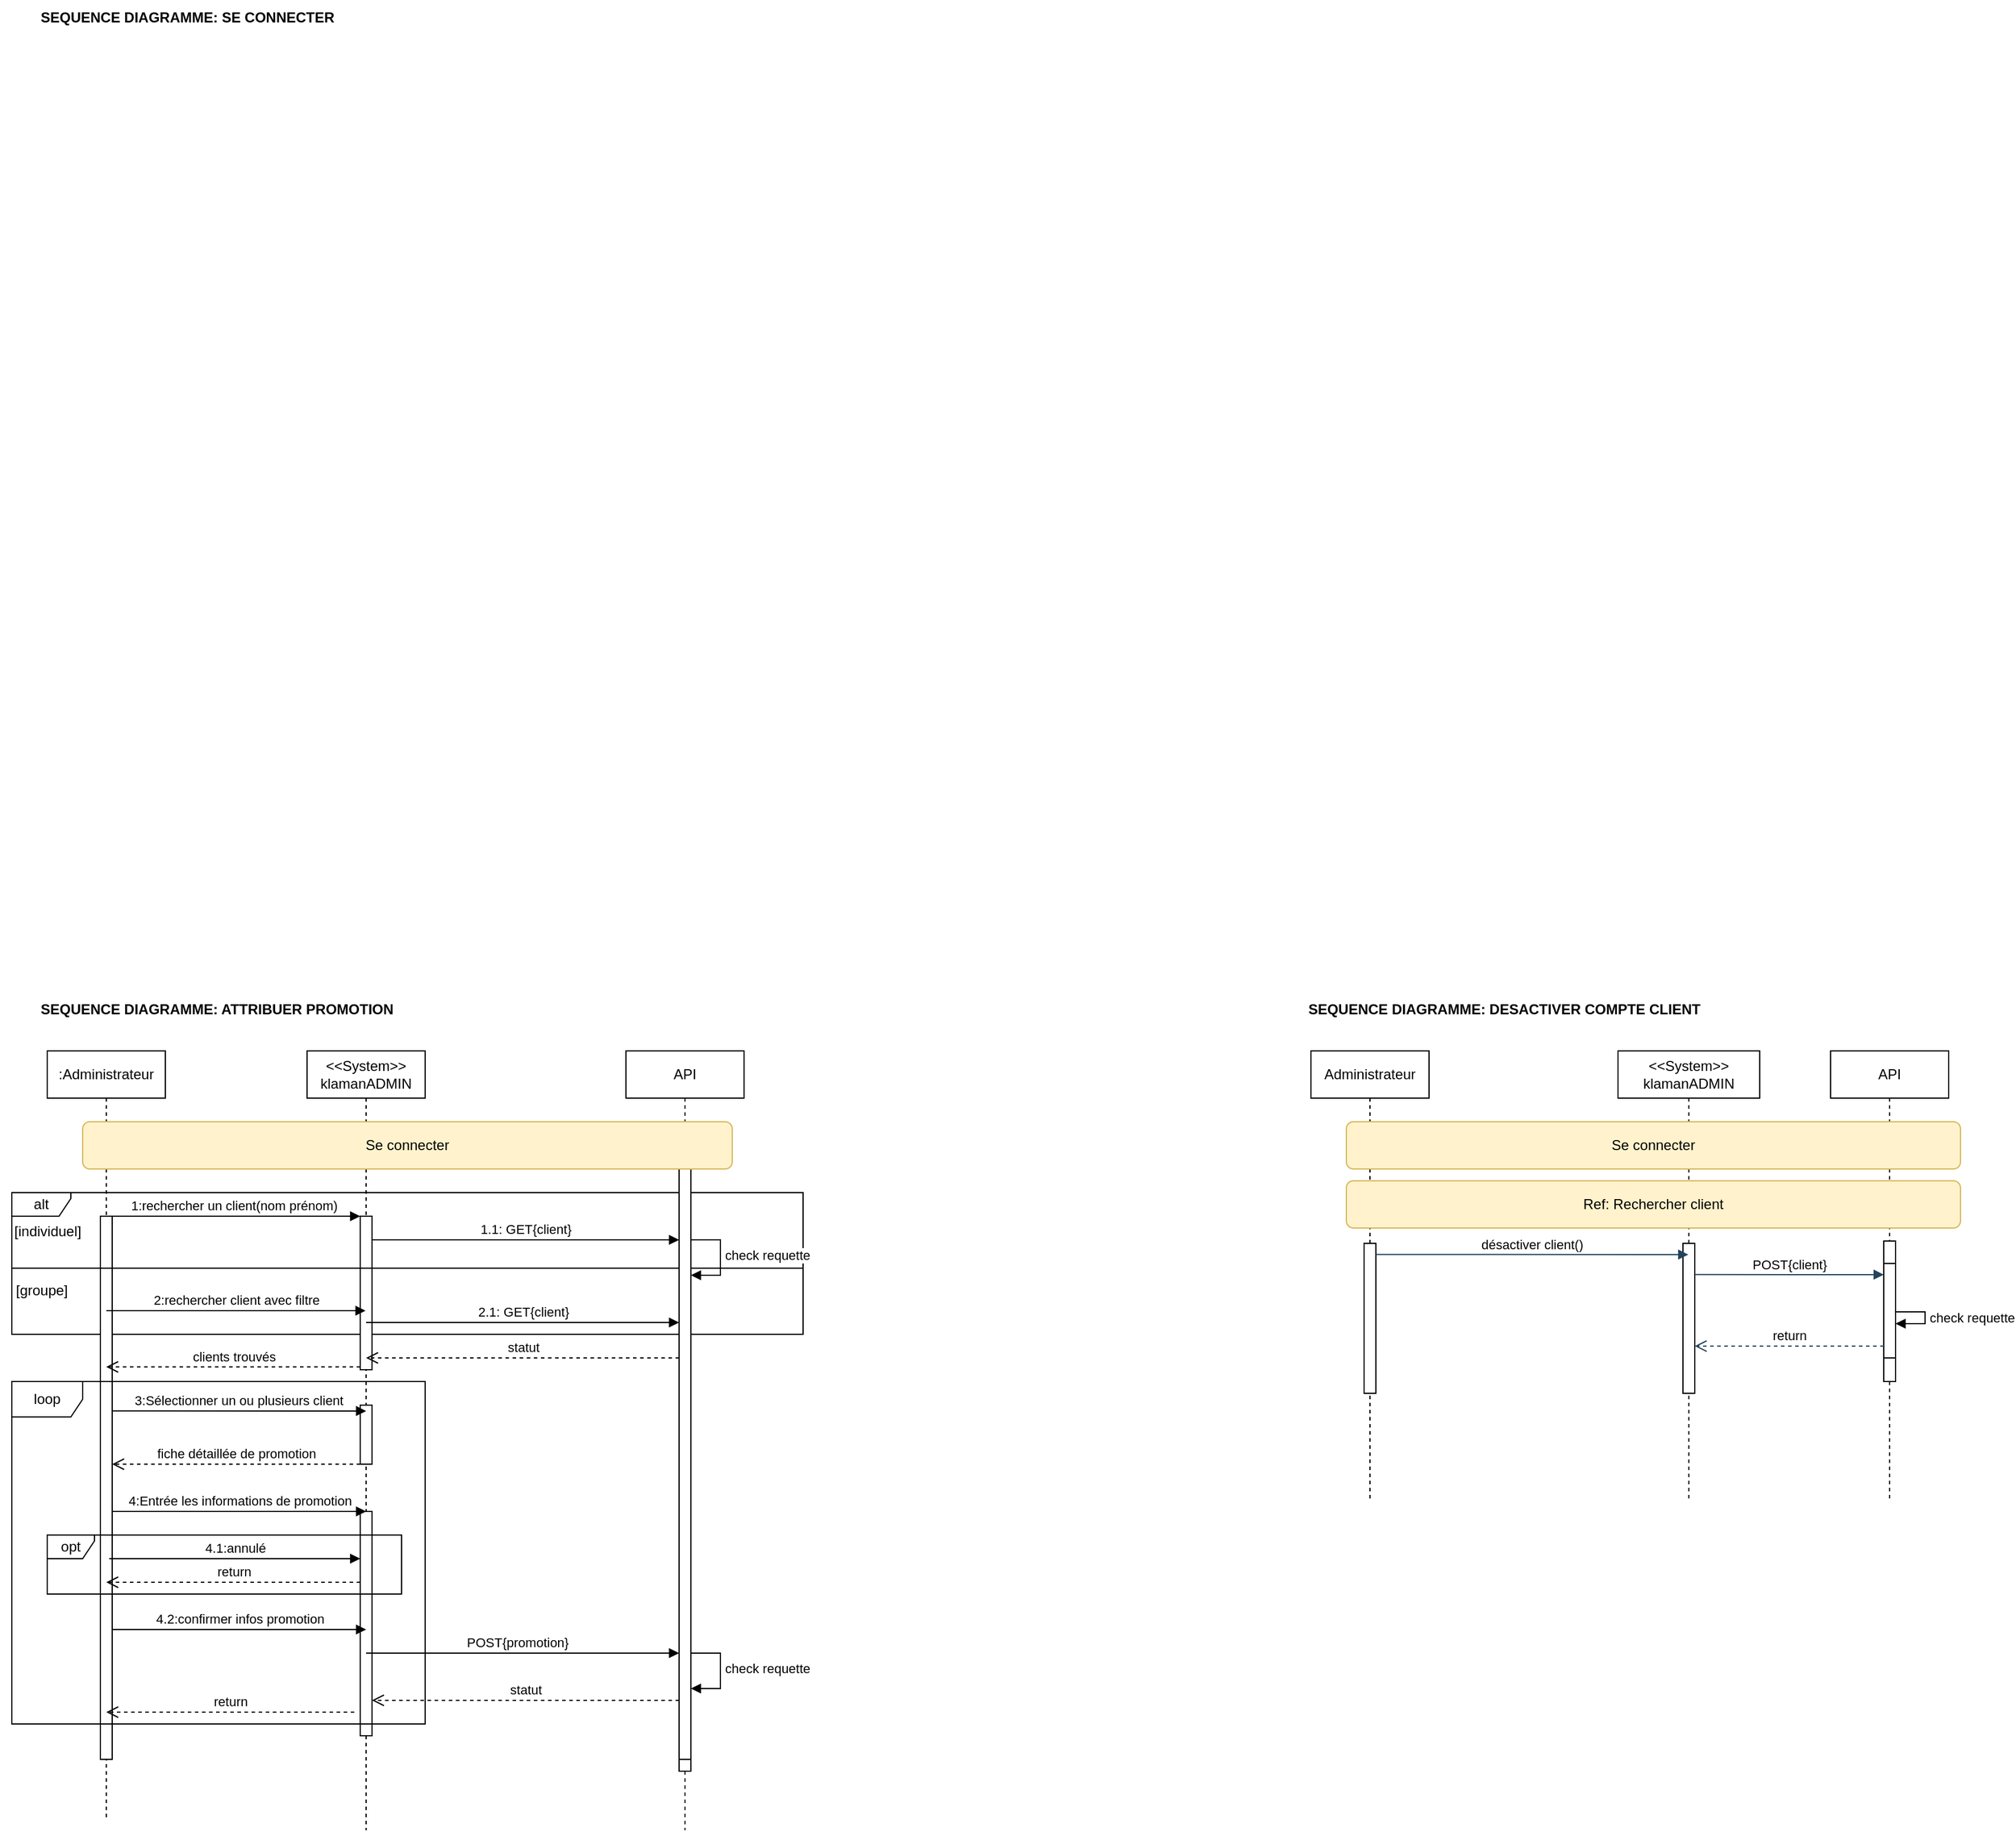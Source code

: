 <mxfile version="21.6.6" type="github">
  <diagram name="Page-1" id="13e1069c-82ec-6db2-03f1-153e76fe0fe0">
    <mxGraphModel dx="1434" dy="1672" grid="1" gridSize="10" guides="1" tooltips="1" connect="1" arrows="1" fold="1" page="1" pageScale="1" pageWidth="1100" pageHeight="850" background="none" math="0" shadow="0">
      <root>
        <mxCell id="0" />
        <mxCell id="1" parent="0" />
        <mxCell id="OJA_zdq1xbBgobEPMCIh-49" value="alt" style="shape=umlFrame;whiteSpace=wrap;html=1;pointerEvents=0;width=50;height=20;" vertex="1" parent="1">
          <mxGeometry x="30" y="180" width="670" height="120" as="geometry" />
        </mxCell>
        <mxCell id="OJA_zdq1xbBgobEPMCIh-2" value=":Administrateur" style="shape=umlLifeline;perimeter=lifelinePerimeter;whiteSpace=wrap;html=1;container=1;dropTarget=0;collapsible=0;recursiveResize=0;outlineConnect=0;portConstraint=eastwest;newEdgeStyle={&quot;edgeStyle&quot;:&quot;elbowEdgeStyle&quot;,&quot;elbow&quot;:&quot;vertical&quot;,&quot;curved&quot;:0,&quot;rounded&quot;:0};" vertex="1" parent="1">
          <mxGeometry x="60" y="60" width="100" height="650" as="geometry" />
        </mxCell>
        <mxCell id="OJA_zdq1xbBgobEPMCIh-16" value="" style="html=1;points=[];perimeter=orthogonalPerimeter;outlineConnect=0;targetShapes=umlLifeline;portConstraint=eastwest;newEdgeStyle={&quot;edgeStyle&quot;:&quot;elbowEdgeStyle&quot;,&quot;elbow&quot;:&quot;vertical&quot;,&quot;curved&quot;:0,&quot;rounded&quot;:0};" vertex="1" parent="OJA_zdq1xbBgobEPMCIh-2">
          <mxGeometry x="45" y="140" width="10" height="460" as="geometry" />
        </mxCell>
        <mxCell id="OJA_zdq1xbBgobEPMCIh-3" value="&amp;lt;&amp;lt;System&amp;gt;&amp;gt;&lt;br&gt;klamanADMIN" style="shape=umlLifeline;perimeter=lifelinePerimeter;whiteSpace=wrap;html=1;container=1;dropTarget=0;collapsible=0;recursiveResize=0;outlineConnect=0;portConstraint=eastwest;newEdgeStyle={&quot;edgeStyle&quot;:&quot;elbowEdgeStyle&quot;,&quot;elbow&quot;:&quot;vertical&quot;,&quot;curved&quot;:0,&quot;rounded&quot;:0};" vertex="1" parent="1">
          <mxGeometry x="280" y="60" width="100" height="660" as="geometry" />
        </mxCell>
        <mxCell id="OJA_zdq1xbBgobEPMCIh-19" value="" style="html=1;points=[];perimeter=orthogonalPerimeter;outlineConnect=0;targetShapes=umlLifeline;portConstraint=eastwest;newEdgeStyle={&quot;edgeStyle&quot;:&quot;elbowEdgeStyle&quot;,&quot;elbow&quot;:&quot;vertical&quot;,&quot;curved&quot;:0,&quot;rounded&quot;:0};" vertex="1" parent="OJA_zdq1xbBgobEPMCIh-3">
          <mxGeometry x="45" y="140" width="10" height="130" as="geometry" />
        </mxCell>
        <mxCell id="OJA_zdq1xbBgobEPMCIh-24" value="" style="html=1;points=[];perimeter=orthogonalPerimeter;outlineConnect=0;targetShapes=umlLifeline;portConstraint=eastwest;newEdgeStyle={&quot;edgeStyle&quot;:&quot;elbowEdgeStyle&quot;,&quot;elbow&quot;:&quot;vertical&quot;,&quot;curved&quot;:0,&quot;rounded&quot;:0};" vertex="1" parent="OJA_zdq1xbBgobEPMCIh-3">
          <mxGeometry x="45" y="300" width="10" height="50" as="geometry" />
        </mxCell>
        <mxCell id="OJA_zdq1xbBgobEPMCIh-44" value="" style="html=1;points=[];perimeter=orthogonalPerimeter;outlineConnect=0;targetShapes=umlLifeline;portConstraint=eastwest;newEdgeStyle={&quot;edgeStyle&quot;:&quot;elbowEdgeStyle&quot;,&quot;elbow&quot;:&quot;vertical&quot;,&quot;curved&quot;:0,&quot;rounded&quot;:0};" vertex="1" parent="OJA_zdq1xbBgobEPMCIh-3">
          <mxGeometry x="45" y="390" width="10" height="190" as="geometry" />
        </mxCell>
        <mxCell id="OJA_zdq1xbBgobEPMCIh-21" value="clients trouvés" style="html=1;verticalAlign=bottom;endArrow=open;dashed=1;endSize=8;edgeStyle=elbowEdgeStyle;elbow=vertical;curved=0;rounded=0;" edge="1" parent="1">
          <mxGeometry relative="1" as="geometry">
            <mxPoint x="109.974" y="327.62" as="targetPoint" />
            <mxPoint x="325" y="327.62" as="sourcePoint" />
            <Array as="points">
              <mxPoint x="240.03" y="327.62" />
            </Array>
          </mxGeometry>
        </mxCell>
        <mxCell id="OJA_zdq1xbBgobEPMCIh-20" value="1:rechercher un client(nom prénom)" style="html=1;verticalAlign=bottom;endArrow=block;edgeStyle=elbowEdgeStyle;elbow=vertical;curved=0;rounded=0;" edge="1" target="OJA_zdq1xbBgobEPMCIh-19" parent="1" source="OJA_zdq1xbBgobEPMCIh-2">
          <mxGeometry relative="1" as="geometry">
            <mxPoint x="110" y="220.0" as="sourcePoint" />
            <mxPoint x="325" y="220.0" as="targetPoint" />
            <Array as="points">
              <mxPoint x="200" y="200" />
            </Array>
            <mxPoint as="offset" />
          </mxGeometry>
        </mxCell>
        <mxCell id="OJA_zdq1xbBgobEPMCIh-25" value="3:Sélectionner un ou plusieurs client" style="html=1;verticalAlign=bottom;endArrow=block;edgeStyle=elbowEdgeStyle;elbow=vertical;curved=0;rounded=0;" edge="1" parent="1">
          <mxGeometry relative="1" as="geometry">
            <mxPoint x="115" y="364.923" as="sourcePoint" />
            <mxPoint x="330" y="364.998" as="targetPoint" />
          </mxGeometry>
        </mxCell>
        <mxCell id="OJA_zdq1xbBgobEPMCIh-26" value="fiche détaillée de promotion" style="html=1;verticalAlign=bottom;endArrow=open;dashed=1;endSize=8;edgeStyle=elbowEdgeStyle;elbow=vertical;curved=0;rounded=0;" edge="1" parent="1" target="OJA_zdq1xbBgobEPMCIh-16">
          <mxGeometry relative="1" as="geometry">
            <mxPoint x="120" y="410.0" as="targetPoint" />
            <mxPoint x="325" y="410.0" as="sourcePoint" />
            <Array as="points">
              <mxPoint x="275" y="410" />
            </Array>
          </mxGeometry>
        </mxCell>
        <mxCell id="OJA_zdq1xbBgobEPMCIh-29" value="4:Entrée les informations de promotion" style="html=1;verticalAlign=bottom;endArrow=block;edgeStyle=elbowEdgeStyle;elbow=vertical;curved=0;rounded=0;" edge="1" parent="1" source="OJA_zdq1xbBgobEPMCIh-16">
          <mxGeometry relative="1" as="geometry">
            <mxPoint x="120" y="450.0" as="sourcePoint" />
            <mxPoint x="330" y="450.308" as="targetPoint" />
            <Array as="points">
              <mxPoint x="125" y="450" />
            </Array>
          </mxGeometry>
        </mxCell>
        <mxCell id="OJA_zdq1xbBgobEPMCIh-50" value="" style="line;strokeWidth=1;fillColor=none;align=left;verticalAlign=middle;spacingTop=-1;spacingLeft=3;spacingRight=3;rotatable=0;labelPosition=right;points=[];portConstraint=eastwest;strokeColor=inherit;" vertex="1" parent="1">
          <mxGeometry x="30" y="240" width="670" height="8" as="geometry" />
        </mxCell>
        <mxCell id="OJA_zdq1xbBgobEPMCIh-52" value="2:rechercher client avec filtre" style="html=1;verticalAlign=bottom;endArrow=block;edgeStyle=elbowEdgeStyle;elbow=vertical;curved=0;rounded=0;" edge="1" parent="1" target="OJA_zdq1xbBgobEPMCIh-3">
          <mxGeometry x="0.002" width="80" relative="1" as="geometry">
            <mxPoint x="110" y="280" as="sourcePoint" />
            <mxPoint x="190" y="280" as="targetPoint" />
            <mxPoint as="offset" />
          </mxGeometry>
        </mxCell>
        <mxCell id="OJA_zdq1xbBgobEPMCIh-55" value="[individuel]" style="text;html=1;align=center;verticalAlign=middle;resizable=0;points=[];autosize=1;strokeColor=none;fillColor=none;" vertex="1" parent="1">
          <mxGeometry x="20" y="198" width="80" height="30" as="geometry" />
        </mxCell>
        <mxCell id="OJA_zdq1xbBgobEPMCIh-56" value="[groupe]" style="text;html=1;align=center;verticalAlign=middle;resizable=0;points=[];autosize=1;strokeColor=none;fillColor=none;" vertex="1" parent="1">
          <mxGeometry x="20" y="248" width="70" height="30" as="geometry" />
        </mxCell>
        <mxCell id="OJA_zdq1xbBgobEPMCIh-57" value="opt" style="shape=umlFrame;whiteSpace=wrap;html=1;pointerEvents=0;width=40;height=20;" vertex="1" parent="1">
          <mxGeometry x="60" y="470" width="300" height="50" as="geometry" />
        </mxCell>
        <mxCell id="OJA_zdq1xbBgobEPMCIh-58" value="4.1:annulé" style="html=1;verticalAlign=bottom;endArrow=block;edgeStyle=elbowEdgeStyle;elbow=vertical;curved=0;rounded=0;" edge="1" parent="1" target="OJA_zdq1xbBgobEPMCIh-44">
          <mxGeometry x="0.002" width="80" relative="1" as="geometry">
            <mxPoint x="112.5" y="490" as="sourcePoint" />
            <mxPoint x="317.5" y="490.308" as="targetPoint" />
            <mxPoint as="offset" />
          </mxGeometry>
        </mxCell>
        <mxCell id="OJA_zdq1xbBgobEPMCIh-59" value="loop" style="shape=umlFrame;whiteSpace=wrap;html=1;pointerEvents=0;" vertex="1" parent="1">
          <mxGeometry x="30" y="340" width="350" height="290" as="geometry" />
        </mxCell>
        <mxCell id="OJA_zdq1xbBgobEPMCIh-60" value="4.2:confirmer infos promotion" style="html=1;verticalAlign=bottom;endArrow=block;edgeStyle=elbowEdgeStyle;elbow=vertical;curved=0;rounded=0;" edge="1" parent="1">
          <mxGeometry width="80" relative="1" as="geometry">
            <mxPoint x="115" y="550" as="sourcePoint" />
            <mxPoint x="330" y="550" as="targetPoint" />
          </mxGeometry>
        </mxCell>
        <mxCell id="OJA_zdq1xbBgobEPMCIh-63" value="return" style="html=1;verticalAlign=bottom;endArrow=open;dashed=1;endSize=8;edgeStyle=elbowEdgeStyle;elbow=vertical;curved=0;rounded=0;" edge="1" parent="1" source="OJA_zdq1xbBgobEPMCIh-44">
          <mxGeometry relative="1" as="geometry">
            <mxPoint x="320" y="510" as="sourcePoint" />
            <mxPoint x="110" y="510" as="targetPoint" />
          </mxGeometry>
        </mxCell>
        <mxCell id="OJA_zdq1xbBgobEPMCIh-64" value="return" style="html=1;verticalAlign=bottom;endArrow=open;dashed=1;endSize=8;edgeStyle=elbowEdgeStyle;elbow=vertical;curved=0;rounded=0;" edge="1" parent="1">
          <mxGeometry relative="1" as="geometry">
            <mxPoint x="320" y="620" as="sourcePoint" />
            <mxPoint x="110" y="620" as="targetPoint" />
          </mxGeometry>
        </mxCell>
        <mxCell id="OJA_zdq1xbBgobEPMCIh-65" value="&lt;b&gt;SEQUENCE DIAGRAMME: ATTRIBUER PROMOTION&amp;nbsp;&lt;/b&gt;" style="text;html=1;align=center;verticalAlign=middle;resizable=0;points=[];autosize=1;strokeColor=none;fillColor=none;" vertex="1" parent="1">
          <mxGeometry x="40" y="10" width="330" height="30" as="geometry" />
        </mxCell>
        <mxCell id="OJA_zdq1xbBgobEPMCIh-67" value="API" style="shape=umlLifeline;perimeter=lifelinePerimeter;whiteSpace=wrap;html=1;container=1;dropTarget=0;collapsible=0;recursiveResize=0;outlineConnect=0;portConstraint=eastwest;newEdgeStyle={&quot;edgeStyle&quot;:&quot;elbowEdgeStyle&quot;,&quot;elbow&quot;:&quot;vertical&quot;,&quot;curved&quot;:0,&quot;rounded&quot;:0};" vertex="1" parent="1">
          <mxGeometry x="550" y="60" width="100" height="660" as="geometry" />
        </mxCell>
        <mxCell id="OJA_zdq1xbBgobEPMCIh-69" value="" style="html=1;points=[];perimeter=orthogonalPerimeter;outlineConnect=0;targetShapes=umlLifeline;portConstraint=eastwest;newEdgeStyle={&quot;edgeStyle&quot;:&quot;elbowEdgeStyle&quot;,&quot;elbow&quot;:&quot;vertical&quot;,&quot;curved&quot;:0,&quot;rounded&quot;:0};" vertex="1" parent="OJA_zdq1xbBgobEPMCIh-67">
          <mxGeometry x="45" y="500" width="10" height="110" as="geometry" />
        </mxCell>
        <mxCell id="OJA_zdq1xbBgobEPMCIh-70" value="" style="html=1;points=[];perimeter=orthogonalPerimeter;outlineConnect=0;targetShapes=umlLifeline;portConstraint=eastwest;newEdgeStyle={&quot;edgeStyle&quot;:&quot;elbowEdgeStyle&quot;,&quot;elbow&quot;:&quot;vertical&quot;,&quot;curved&quot;:0,&quot;rounded&quot;:0};" vertex="1" parent="OJA_zdq1xbBgobEPMCIh-67">
          <mxGeometry x="45" y="530" width="10" height="40" as="geometry" />
        </mxCell>
        <mxCell id="OJA_zdq1xbBgobEPMCIh-71" value="check requette" style="html=1;align=left;spacingLeft=2;endArrow=block;rounded=0;edgeStyle=orthogonalEdgeStyle;curved=0;rounded=0;" edge="1" target="OJA_zdq1xbBgobEPMCIh-70" parent="OJA_zdq1xbBgobEPMCIh-67">
          <mxGeometry relative="1" as="geometry">
            <mxPoint x="50" y="510" as="sourcePoint" />
            <Array as="points">
              <mxPoint x="80" y="540" />
            </Array>
          </mxGeometry>
        </mxCell>
        <mxCell id="OJA_zdq1xbBgobEPMCIh-75" value="" style="html=1;points=[];perimeter=orthogonalPerimeter;outlineConnect=0;targetShapes=umlLifeline;portConstraint=eastwest;newEdgeStyle={&quot;edgeStyle&quot;:&quot;elbowEdgeStyle&quot;,&quot;elbow&quot;:&quot;vertical&quot;,&quot;curved&quot;:0,&quot;rounded&quot;:0};" vertex="1" parent="OJA_zdq1xbBgobEPMCIh-67">
          <mxGeometry x="45" y="80" width="10" height="100" as="geometry" />
        </mxCell>
        <mxCell id="OJA_zdq1xbBgobEPMCIh-77" value="" style="html=1;points=[];perimeter=orthogonalPerimeter;outlineConnect=0;targetShapes=umlLifeline;portConstraint=eastwest;newEdgeStyle={&quot;edgeStyle&quot;:&quot;elbowEdgeStyle&quot;,&quot;elbow&quot;:&quot;vertical&quot;,&quot;curved&quot;:0,&quot;rounded&quot;:0};" vertex="1" parent="OJA_zdq1xbBgobEPMCIh-67">
          <mxGeometry x="45" y="180" width="10" height="90" as="geometry" />
        </mxCell>
        <mxCell id="OJA_zdq1xbBgobEPMCIh-78" value="check requette" style="html=1;align=left;spacingLeft=2;endArrow=block;rounded=0;edgeStyle=orthogonalEdgeStyle;curved=0;rounded=0;" edge="1" target="OJA_zdq1xbBgobEPMCIh-77" parent="OJA_zdq1xbBgobEPMCIh-67">
          <mxGeometry relative="1" as="geometry">
            <mxPoint x="50" y="160" as="sourcePoint" />
            <Array as="points">
              <mxPoint x="80" y="190" />
            </Array>
          </mxGeometry>
        </mxCell>
        <mxCell id="OJA_zdq1xbBgobEPMCIh-82" value="" style="html=1;points=[];perimeter=orthogonalPerimeter;outlineConnect=0;targetShapes=umlLifeline;portConstraint=eastwest;newEdgeStyle={&quot;edgeStyle&quot;:&quot;elbowEdgeStyle&quot;,&quot;elbow&quot;:&quot;vertical&quot;,&quot;curved&quot;:0,&quot;rounded&quot;:0};" vertex="1" parent="OJA_zdq1xbBgobEPMCIh-67">
          <mxGeometry x="45" y="80.11" width="10" height="519.89" as="geometry" />
        </mxCell>
        <mxCell id="OJA_zdq1xbBgobEPMCIh-68" value="POST{promotion}" style="html=1;verticalAlign=bottom;endArrow=block;edgeStyle=elbowEdgeStyle;elbow=vertical;curved=0;rounded=0;" edge="1" parent="1" target="OJA_zdq1xbBgobEPMCIh-69">
          <mxGeometry width="80" relative="1" as="geometry">
            <mxPoint x="340" y="570" as="sourcePoint" />
            <mxPoint x="590" y="569.997" as="targetPoint" />
            <Array as="points">
              <mxPoint x="330" y="570" />
            </Array>
          </mxGeometry>
        </mxCell>
        <mxCell id="OJA_zdq1xbBgobEPMCIh-72" value="statut" style="html=1;verticalAlign=bottom;endArrow=open;dashed=1;endSize=8;edgeStyle=elbowEdgeStyle;elbow=vertical;curved=0;rounded=0;" edge="1" parent="1" source="OJA_zdq1xbBgobEPMCIh-70" target="OJA_zdq1xbBgobEPMCIh-44">
          <mxGeometry relative="1" as="geometry">
            <mxPoint x="590" y="610.04" as="sourcePoint" />
            <mxPoint x="510" y="610.04" as="targetPoint" />
          </mxGeometry>
        </mxCell>
        <mxCell id="OJA_zdq1xbBgobEPMCIh-76" value="1.1: GET{client}" style="html=1;verticalAlign=bottom;endArrow=block;edgeStyle=elbowEdgeStyle;elbow=vertical;curved=0;rounded=0;" edge="1" parent="1" source="OJA_zdq1xbBgobEPMCIh-19" target="OJA_zdq1xbBgobEPMCIh-75">
          <mxGeometry width="80" relative="1" as="geometry">
            <mxPoint x="400" y="220" as="sourcePoint" />
            <mxPoint x="480" y="220" as="targetPoint" />
          </mxGeometry>
        </mxCell>
        <mxCell id="OJA_zdq1xbBgobEPMCIh-79" value="2.1: GET{client}" style="html=1;verticalAlign=bottom;endArrow=block;edgeStyle=elbowEdgeStyle;elbow=vertical;curved=0;rounded=0;" edge="1" parent="1" target="OJA_zdq1xbBgobEPMCIh-77">
          <mxGeometry width="80" relative="1" as="geometry">
            <mxPoint x="330" y="290" as="sourcePoint" />
            <mxPoint x="590" y="290" as="targetPoint" />
          </mxGeometry>
        </mxCell>
        <mxCell id="OJA_zdq1xbBgobEPMCIh-80" value="statut" style="html=1;verticalAlign=bottom;endArrow=open;dashed=1;endSize=8;edgeStyle=elbowEdgeStyle;elbow=vertical;curved=0;rounded=0;" edge="1" parent="1" source="OJA_zdq1xbBgobEPMCIh-77">
          <mxGeometry relative="1" as="geometry">
            <mxPoint x="590" y="320" as="sourcePoint" />
            <mxPoint x="330" y="320" as="targetPoint" />
          </mxGeometry>
        </mxCell>
        <mxCell id="OJA_zdq1xbBgobEPMCIh-85" value="&lt;b style=&quot;border-color: var(--border-color);&quot;&gt;SEQUENCE DIAGRAMME: DESACTIVER COMPTE CLIENT&amp;nbsp;&lt;/b&gt;" style="text;html=1;align=center;verticalAlign=middle;resizable=0;points=[];autosize=1;strokeColor=none;fillColor=none;" vertex="1" parent="1">
          <mxGeometry x="1115" y="10" width="360" height="30" as="geometry" />
        </mxCell>
        <mxCell id="OJA_zdq1xbBgobEPMCIh-89" value="Administrateur" style="shape=umlLifeline;perimeter=lifelinePerimeter;whiteSpace=wrap;html=1;container=1;dropTarget=0;collapsible=0;recursiveResize=0;outlineConnect=0;portConstraint=eastwest;newEdgeStyle={&quot;edgeStyle&quot;:&quot;elbowEdgeStyle&quot;,&quot;elbow&quot;:&quot;vertical&quot;,&quot;curved&quot;:0,&quot;rounded&quot;:0};" vertex="1" parent="1">
          <mxGeometry x="1130" y="60" width="100" height="380" as="geometry" />
        </mxCell>
        <mxCell id="OJA_zdq1xbBgobEPMCIh-93" value="" style="html=1;points=[];perimeter=orthogonalPerimeter;outlineConnect=0;targetShapes=umlLifeline;portConstraint=eastwest;newEdgeStyle={&quot;edgeStyle&quot;:&quot;elbowEdgeStyle&quot;,&quot;elbow&quot;:&quot;vertical&quot;,&quot;curved&quot;:0,&quot;rounded&quot;:0};" vertex="1" parent="OJA_zdq1xbBgobEPMCIh-89">
          <mxGeometry x="45" y="163" width="10" height="127" as="geometry" />
        </mxCell>
        <mxCell id="OJA_zdq1xbBgobEPMCIh-90" value="&amp;lt;&amp;lt;System&amp;gt;&amp;gt;&lt;br style=&quot;border-color: var(--border-color);&quot;&gt;klamanADMIN" style="shape=umlLifeline;perimeter=lifelinePerimeter;whiteSpace=wrap;html=1;container=1;dropTarget=0;collapsible=0;recursiveResize=0;outlineConnect=0;portConstraint=eastwest;newEdgeStyle={&quot;edgeStyle&quot;:&quot;elbowEdgeStyle&quot;,&quot;elbow&quot;:&quot;vertical&quot;,&quot;curved&quot;:0,&quot;rounded&quot;:0};" vertex="1" parent="1">
          <mxGeometry x="1390" y="60" width="120" height="380" as="geometry" />
        </mxCell>
        <mxCell id="OJA_zdq1xbBgobEPMCIh-108" value="" style="html=1;points=[];perimeter=orthogonalPerimeter;outlineConnect=0;targetShapes=umlLifeline;portConstraint=eastwest;newEdgeStyle={&quot;edgeStyle&quot;:&quot;elbowEdgeStyle&quot;,&quot;elbow&quot;:&quot;vertical&quot;,&quot;curved&quot;:0,&quot;rounded&quot;:0};" vertex="1" parent="OJA_zdq1xbBgobEPMCIh-90">
          <mxGeometry x="55" y="163" width="10" height="127" as="geometry" />
        </mxCell>
        <mxCell id="OJA_zdq1xbBgobEPMCIh-1" value="Se connecter" style="rounded=1;dashed=0;whiteSpace=wrap;html=1;fillColor=#fff2cc;strokeColor=#d6b656;" vertex="1" parent="1">
          <mxGeometry x="90" y="120" width="550" height="40" as="geometry" />
        </mxCell>
        <mxCell id="OJA_zdq1xbBgobEPMCIh-99" value="API" style="shape=umlLifeline;perimeter=lifelinePerimeter;whiteSpace=wrap;html=1;container=1;dropTarget=0;collapsible=0;recursiveResize=0;outlineConnect=0;portConstraint=eastwest;newEdgeStyle={&quot;edgeStyle&quot;:&quot;elbowEdgeStyle&quot;,&quot;elbow&quot;:&quot;vertical&quot;,&quot;curved&quot;:0,&quot;rounded&quot;:0};" vertex="1" parent="1">
          <mxGeometry x="1570" y="60" width="100" height="380" as="geometry" />
        </mxCell>
        <mxCell id="OJA_zdq1xbBgobEPMCIh-104" value="" style="html=1;points=[];perimeter=orthogonalPerimeter;outlineConnect=0;targetShapes=umlLifeline;portConstraint=eastwest;newEdgeStyle={&quot;edgeStyle&quot;:&quot;elbowEdgeStyle&quot;,&quot;elbow&quot;:&quot;vertical&quot;,&quot;curved&quot;:0,&quot;rounded&quot;:0};" vertex="1" parent="OJA_zdq1xbBgobEPMCIh-99">
          <mxGeometry x="45" y="161" width="10" height="119" as="geometry" />
        </mxCell>
        <mxCell id="OJA_zdq1xbBgobEPMCIh-112" value="" style="html=1;points=[];perimeter=orthogonalPerimeter;outlineConnect=0;targetShapes=umlLifeline;portConstraint=eastwest;newEdgeStyle={&quot;edgeStyle&quot;:&quot;elbowEdgeStyle&quot;,&quot;elbow&quot;:&quot;vertical&quot;,&quot;curved&quot;:0,&quot;rounded&quot;:0};" vertex="1" parent="OJA_zdq1xbBgobEPMCIh-99">
          <mxGeometry x="45" y="211" width="10" height="40" as="geometry" />
        </mxCell>
        <mxCell id="OJA_zdq1xbBgobEPMCIh-113" value="check requette" style="html=1;align=left;spacingLeft=2;endArrow=block;rounded=0;edgeStyle=orthogonalEdgeStyle;curved=0;rounded=0;" edge="1" target="OJA_zdq1xbBgobEPMCIh-112" parent="OJA_zdq1xbBgobEPMCIh-99" source="OJA_zdq1xbBgobEPMCIh-122">
          <mxGeometry relative="1" as="geometry">
            <mxPoint x="50" y="191" as="sourcePoint" />
            <Array as="points">
              <mxPoint x="80" y="221" />
            </Array>
          </mxGeometry>
        </mxCell>
        <mxCell id="OJA_zdq1xbBgobEPMCIh-122" value="" style="html=1;points=[];perimeter=orthogonalPerimeter;outlineConnect=0;targetShapes=umlLifeline;portConstraint=eastwest;newEdgeStyle={&quot;edgeStyle&quot;:&quot;elbowEdgeStyle&quot;,&quot;elbow&quot;:&quot;vertical&quot;,&quot;curved&quot;:0,&quot;rounded&quot;:0};" vertex="1" parent="OJA_zdq1xbBgobEPMCIh-99">
          <mxGeometry x="45" y="180" width="10" height="80" as="geometry" />
        </mxCell>
        <mxCell id="OJA_zdq1xbBgobEPMCIh-97" value="Ref: Rechercher client" style="rounded=1;dashed=0;whiteSpace=wrap;html=1;fillColor=#fff2cc;strokeColor=#d6b656;" vertex="1" parent="1">
          <mxGeometry x="1160" y="170" width="520" height="40" as="geometry" />
        </mxCell>
        <mxCell id="OJA_zdq1xbBgobEPMCIh-88" value="Se connecter" style="rounded=1;dashed=0;whiteSpace=wrap;html=1;fillColor=#fff2cc;strokeColor=#d6b656;" vertex="1" parent="1">
          <mxGeometry x="1160" y="120" width="520" height="40" as="geometry" />
        </mxCell>
        <mxCell id="OJA_zdq1xbBgobEPMCIh-109" value="désactiver client()" style="html=1;verticalAlign=bottom;endArrow=block;edgeStyle=elbowEdgeStyle;elbow=vertical;curved=0;rounded=0;strokeColor=#23445D;" edge="1" parent="1">
          <mxGeometry width="80" relative="1" as="geometry">
            <mxPoint x="1185" y="232.385" as="sourcePoint" />
            <mxPoint x="1449.5" y="232.385" as="targetPoint" />
          </mxGeometry>
        </mxCell>
        <mxCell id="OJA_zdq1xbBgobEPMCIh-111" value="POST{client}" style="html=1;verticalAlign=bottom;endArrow=block;edgeStyle=elbowEdgeStyle;elbow=vertical;curved=0;rounded=0;strokeColor=#23445D;" edge="1" parent="1">
          <mxGeometry width="80" relative="1" as="geometry">
            <mxPoint x="1455" y="249.385" as="sourcePoint" />
            <mxPoint x="1615" y="249.385" as="targetPoint" />
          </mxGeometry>
        </mxCell>
        <mxCell id="OJA_zdq1xbBgobEPMCIh-115" value="return" style="html=1;verticalAlign=bottom;endArrow=open;dashed=1;endSize=8;edgeStyle=elbowEdgeStyle;elbow=vertical;curved=0;rounded=0;strokeColor=#23445D;" edge="1" parent="1" source="OJA_zdq1xbBgobEPMCIh-104" target="OJA_zdq1xbBgobEPMCIh-108">
          <mxGeometry relative="1" as="geometry">
            <mxPoint x="1580" y="310" as="sourcePoint" />
            <mxPoint x="1500" y="310" as="targetPoint" />
            <Array as="points">
              <mxPoint x="1550" y="310" />
            </Array>
          </mxGeometry>
        </mxCell>
        <mxCell id="OJA_zdq1xbBgobEPMCIh-128" value="&lt;b style=&quot;border-color: var(--border-color); color: rgb(0, 0, 0);&quot;&gt;SEQUENCE DIAGRAMME: SE CONNECTER&amp;nbsp;&lt;/b&gt;" style="text;html=1;align=center;verticalAlign=middle;resizable=0;points=[];autosize=1;strokeColor=none;fillColor=none;fontColor=#FFFFFF;" vertex="1" parent="1">
          <mxGeometry x="40" y="-830" width="280" height="30" as="geometry" />
        </mxCell>
      </root>
    </mxGraphModel>
  </diagram>
</mxfile>
